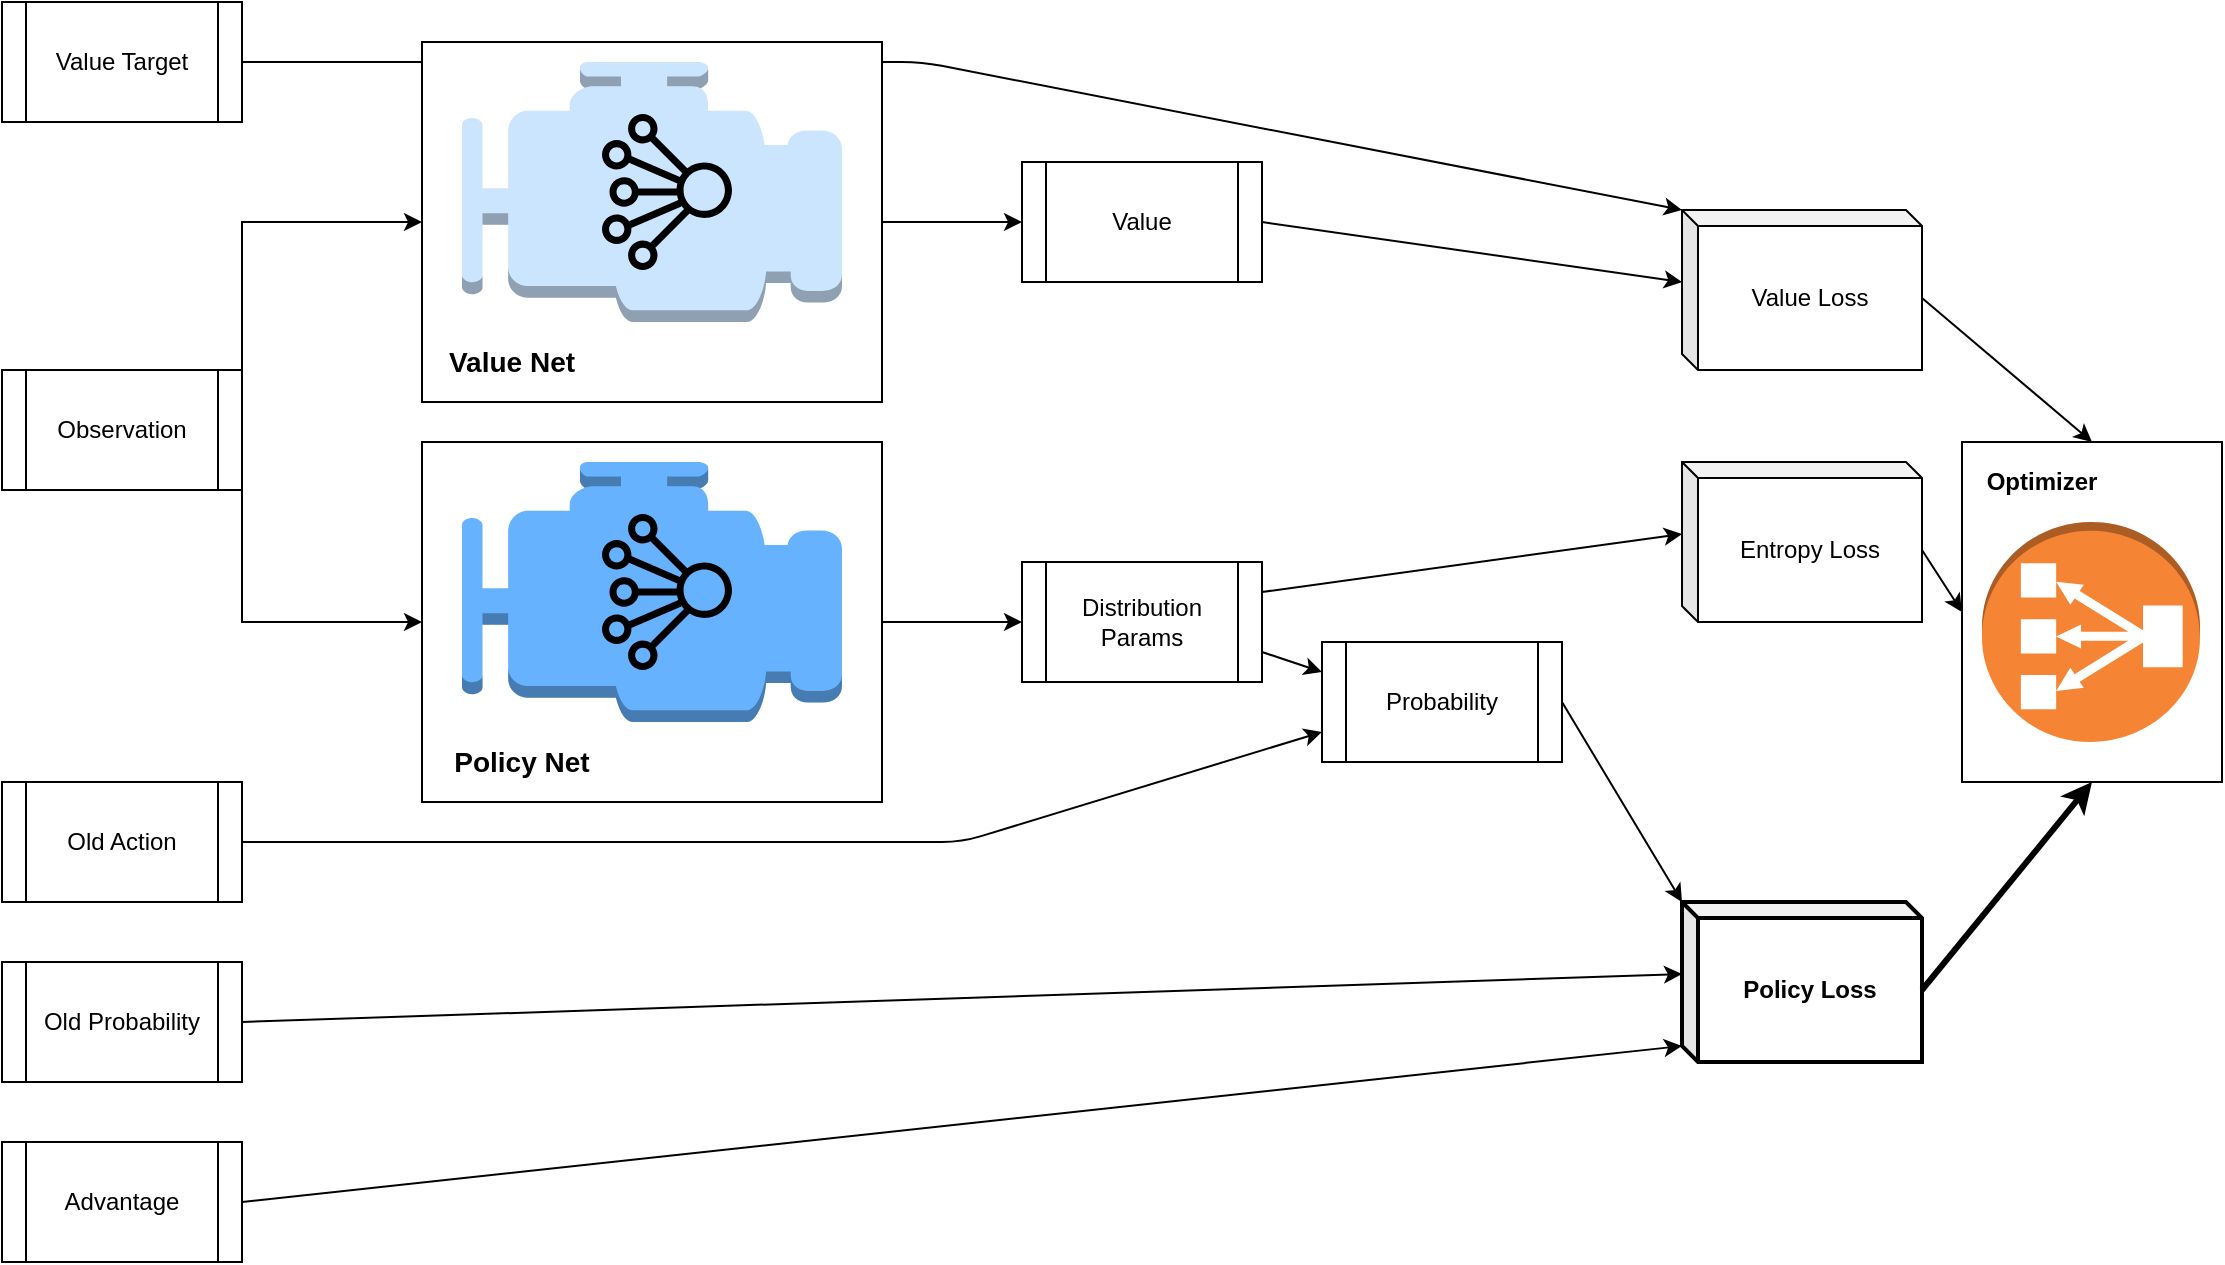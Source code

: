<mxfile version="12.7.1" type="device"><diagram id="C5RBs43oDa-KdzZeNtuy" name="Page-1"><mxGraphModel dx="2066" dy="1169" grid="1" gridSize="10" guides="1" tooltips="1" connect="1" arrows="1" fold="1" page="1" pageScale="1" pageWidth="1169" pageHeight="827" math="0" shadow="0"><root><mxCell id="WIyWlLk6GJQsqaUBKTNV-0"/><mxCell id="WIyWlLk6GJQsqaUBKTNV-1" parent="WIyWlLk6GJQsqaUBKTNV-0"/><mxCell id="mKTV4Rp2f5tbiprEBSP6-98" value="" style="endArrow=classic;html=1;strokeWidth=1;entryX=0;entryY=0;entryDx=0;entryDy=0;entryPerimeter=0;exitX=1;exitY=0.5;exitDx=0;exitDy=0;" parent="WIyWlLk6GJQsqaUBKTNV-1" source="mKTV4Rp2f5tbiprEBSP6-54" target="mKTV4Rp2f5tbiprEBSP6-70" edge="1"><mxGeometry width="50" height="50" relative="1" as="geometry"><mxPoint x="40" y="730" as="sourcePoint"/><mxPoint x="90" y="680" as="targetPoint"/><Array as="points"><mxPoint x="500" y="60"/></Array></mxGeometry></mxCell><mxCell id="mKTV4Rp2f5tbiprEBSP6-78" value="" style="rounded=0;whiteSpace=wrap;html=1;strokeWidth=1;fillColor=#ffffff;gradientColor=none;" parent="WIyWlLk6GJQsqaUBKTNV-1" vertex="1"><mxGeometry x="1020" y="250" width="130" height="170" as="geometry"/></mxCell><mxCell id="mKTV4Rp2f5tbiprEBSP6-95" style="edgeStyle=orthogonalEdgeStyle;rounded=0;orthogonalLoop=1;jettySize=auto;html=1;exitX=1;exitY=0.5;exitDx=0;exitDy=0;strokeWidth=1;" parent="WIyWlLk6GJQsqaUBKTNV-1" source="mKTV4Rp2f5tbiprEBSP6-26" target="mKTV4Rp2f5tbiprEBSP6-16" edge="1"><mxGeometry relative="1" as="geometry"/></mxCell><mxCell id="mKTV4Rp2f5tbiprEBSP6-26" value="" style="rounded=0;whiteSpace=wrap;html=1;fillColor=#ffffff;gradientColor=none;" parent="WIyWlLk6GJQsqaUBKTNV-1" vertex="1"><mxGeometry x="250" y="50" width="230" height="180" as="geometry"/></mxCell><mxCell id="mKTV4Rp2f5tbiprEBSP6-30" value="" style="rounded=0;whiteSpace=wrap;html=1;fillColor=#ffffff;gradientColor=none;" parent="WIyWlLk6GJQsqaUBKTNV-1" vertex="1"><mxGeometry x="250" y="250" width="230" height="180" as="geometry"/></mxCell><mxCell id="mKTV4Rp2f5tbiprEBSP6-94" style="edgeStyle=orthogonalEdgeStyle;rounded=0;orthogonalLoop=1;jettySize=auto;html=1;exitX=1;exitY=1;exitDx=0;exitDy=0;entryX=0;entryY=0.5;entryDx=0;entryDy=0;strokeWidth=1;" parent="WIyWlLk6GJQsqaUBKTNV-1" source="mKTV4Rp2f5tbiprEBSP6-1" target="mKTV4Rp2f5tbiprEBSP6-30" edge="1"><mxGeometry relative="1" as="geometry"/></mxCell><mxCell id="mKTV4Rp2f5tbiprEBSP6-97" style="edgeStyle=orthogonalEdgeStyle;rounded=0;orthogonalLoop=1;jettySize=auto;html=1;exitX=1;exitY=0;exitDx=0;exitDy=0;strokeWidth=1;" parent="WIyWlLk6GJQsqaUBKTNV-1" source="mKTV4Rp2f5tbiprEBSP6-1" target="mKTV4Rp2f5tbiprEBSP6-26" edge="1"><mxGeometry relative="1" as="geometry"/></mxCell><mxCell id="mKTV4Rp2f5tbiprEBSP6-1" value="&lt;div&gt;Observation&lt;/div&gt;" style="shape=process;whiteSpace=wrap;html=1;backgroundOutline=1;" parent="WIyWlLk6GJQsqaUBKTNV-1" vertex="1"><mxGeometry x="40" y="214" width="120" height="60" as="geometry"/></mxCell><mxCell id="mKTV4Rp2f5tbiprEBSP6-11" value="" style="outlineConnect=0;dashed=0;verticalLabelPosition=bottom;verticalAlign=top;align=center;html=1;shape=mxgraph.aws3.emr_engine;fillColor=#CCE5FF;strokeColor=#b85450;" parent="WIyWlLk6GJQsqaUBKTNV-1" vertex="1"><mxGeometry x="270" y="60" width="190" height="130" as="geometry"/></mxCell><mxCell id="mKTV4Rp2f5tbiprEBSP6-12" value="Distribution&lt;br&gt;Params" style="shape=process;whiteSpace=wrap;html=1;backgroundOutline=1;" parent="WIyWlLk6GJQsqaUBKTNV-1" vertex="1"><mxGeometry x="550" y="310" width="120" height="60" as="geometry"/></mxCell><mxCell id="mKTV4Rp2f5tbiprEBSP6-13" value="Old Action" style="shape=process;whiteSpace=wrap;html=1;backgroundOutline=1;" parent="WIyWlLk6GJQsqaUBKTNV-1" vertex="1"><mxGeometry x="40" y="420" width="120" height="60" as="geometry"/></mxCell><mxCell id="mKTV4Rp2f5tbiprEBSP6-15" value="" style="outlineConnect=0;fontColor=#232F3E;gradientColor=none;fillColor=#000000;strokeColor=none;dashed=0;verticalLabelPosition=bottom;verticalAlign=top;align=center;html=1;fontSize=12;fontStyle=0;aspect=fixed;pointerEvents=1;shape=mxgraph.aws4.iot_analytics_channel;" parent="WIyWlLk6GJQsqaUBKTNV-1" vertex="1"><mxGeometry x="340" y="86" width="65" height="78" as="geometry"/></mxCell><mxCell id="mKTV4Rp2f5tbiprEBSP6-16" value="Value" style="shape=process;whiteSpace=wrap;html=1;backgroundOutline=1;" parent="WIyWlLk6GJQsqaUBKTNV-1" vertex="1"><mxGeometry x="550" y="110" width="120" height="60" as="geometry"/></mxCell><mxCell id="mKTV4Rp2f5tbiprEBSP6-17" value="Old Probability" style="shape=process;whiteSpace=wrap;html=1;backgroundOutline=1;" parent="WIyWlLk6GJQsqaUBKTNV-1" vertex="1"><mxGeometry x="40" y="510" width="120" height="60" as="geometry"/></mxCell><mxCell id="mKTV4Rp2f5tbiprEBSP6-27" value="&lt;b&gt;&lt;font style=&quot;font-size: 14px&quot;&gt;Value Net&lt;/font&gt;&lt;/b&gt;" style="text;html=1;strokeColor=none;fillColor=none;align=center;verticalAlign=middle;whiteSpace=wrap;rounded=0;" parent="WIyWlLk6GJQsqaUBKTNV-1" vertex="1"><mxGeometry x="260" y="200" width="70" height="20" as="geometry"/></mxCell><mxCell id="mKTV4Rp2f5tbiprEBSP6-28" value="" style="outlineConnect=0;dashed=0;verticalLabelPosition=bottom;verticalAlign=top;align=center;html=1;shape=mxgraph.aws3.emr_engine;fillColor=#66B2FF;strokeColor=#b85450;" parent="WIyWlLk6GJQsqaUBKTNV-1" vertex="1"><mxGeometry x="270" y="260" width="190" height="130" as="geometry"/></mxCell><mxCell id="mKTV4Rp2f5tbiprEBSP6-29" value="" style="outlineConnect=0;fontColor=#232F3E;gradientColor=none;fillColor=#000000;strokeColor=none;dashed=0;verticalLabelPosition=bottom;verticalAlign=top;align=center;html=1;fontSize=12;fontStyle=0;aspect=fixed;pointerEvents=1;shape=mxgraph.aws4.iot_analytics_channel;" parent="WIyWlLk6GJQsqaUBKTNV-1" vertex="1"><mxGeometry x="340" y="286" width="65" height="78" as="geometry"/></mxCell><mxCell id="mKTV4Rp2f5tbiprEBSP6-31" value="&lt;b&gt;&lt;font style=&quot;font-size: 14px&quot;&gt;Policy Net&lt;/font&gt;&lt;/b&gt;" style="text;html=1;strokeColor=none;fillColor=none;align=center;verticalAlign=middle;whiteSpace=wrap;rounded=0;" parent="WIyWlLk6GJQsqaUBKTNV-1" vertex="1"><mxGeometry x="260" y="400" width="80" height="20" as="geometry"/></mxCell><mxCell id="mKTV4Rp2f5tbiprEBSP6-54" value="Value Target" style="shape=process;whiteSpace=wrap;html=1;backgroundOutline=1;fillColor=none;gradientColor=none;" parent="WIyWlLk6GJQsqaUBKTNV-1" vertex="1"><mxGeometry x="40" y="30" width="120" height="60" as="geometry"/></mxCell><mxCell id="mKTV4Rp2f5tbiprEBSP6-55" value="Advantage" style="shape=process;whiteSpace=wrap;html=1;backgroundOutline=1;fillColor=none;gradientColor=none;" parent="WIyWlLk6GJQsqaUBKTNV-1" vertex="1"><mxGeometry x="40" y="600" width="120" height="60" as="geometry"/></mxCell><mxCell id="mKTV4Rp2f5tbiprEBSP6-67" value="Probability" style="shape=process;whiteSpace=wrap;html=1;backgroundOutline=1;fillColor=#ffffff;gradientColor=none;" parent="WIyWlLk6GJQsqaUBKTNV-1" vertex="1"><mxGeometry x="700" y="350" width="120" height="60" as="geometry"/></mxCell><mxCell id="mKTV4Rp2f5tbiprEBSP6-69" value="&lt;b&gt;Policy Loss&lt;/b&gt;" style="shape=cube;whiteSpace=wrap;html=1;boundedLbl=1;backgroundOutline=1;darkOpacity=0.05;darkOpacity2=0.1;fillColor=#ffffff;gradientColor=none;size=8;strokeWidth=2;" parent="WIyWlLk6GJQsqaUBKTNV-1" vertex="1"><mxGeometry x="880" y="480" width="120" height="80" as="geometry"/></mxCell><mxCell id="mKTV4Rp2f5tbiprEBSP6-70" value="Value Loss" style="shape=cube;whiteSpace=wrap;html=1;boundedLbl=1;backgroundOutline=1;darkOpacity=0.05;darkOpacity2=0.1;fillColor=#ffffff;gradientColor=none;size=8;" parent="WIyWlLk6GJQsqaUBKTNV-1" vertex="1"><mxGeometry x="880" y="134" width="120" height="80" as="geometry"/></mxCell><mxCell id="mKTV4Rp2f5tbiprEBSP6-71" value="Entropy Loss" style="shape=cube;whiteSpace=wrap;html=1;boundedLbl=1;backgroundOutline=1;darkOpacity=0.05;darkOpacity2=0.1;fillColor=#ffffff;gradientColor=none;size=8;" parent="WIyWlLk6GJQsqaUBKTNV-1" vertex="1"><mxGeometry x="880" y="260" width="120" height="80" as="geometry"/></mxCell><mxCell id="mKTV4Rp2f5tbiprEBSP6-76" value="" style="outlineConnect=0;dashed=0;verticalLabelPosition=bottom;verticalAlign=top;align=center;html=1;shape=mxgraph.aws3.classic_load_balancer;fillColor=#F58534;gradientColor=none;strokeWidth=2;rotation=-180;" parent="WIyWlLk6GJQsqaUBKTNV-1" vertex="1"><mxGeometry x="1030" y="290" width="109" height="110" as="geometry"/></mxCell><mxCell id="mKTV4Rp2f5tbiprEBSP6-77" value="&lt;b&gt;Optimizer&lt;/b&gt;" style="text;html=1;strokeColor=none;fillColor=none;align=center;verticalAlign=middle;whiteSpace=wrap;rounded=0;" parent="WIyWlLk6GJQsqaUBKTNV-1" vertex="1"><mxGeometry x="1040" y="260" width="40" height="20" as="geometry"/></mxCell><mxCell id="mKTV4Rp2f5tbiprEBSP6-79" value="" style="endArrow=classic;html=1;strokeWidth=3;entryX=0.5;entryY=1;entryDx=0;entryDy=0;exitX=0;exitY=0;exitDx=120;exitDy=44;exitPerimeter=0;" parent="WIyWlLk6GJQsqaUBKTNV-1" source="mKTV4Rp2f5tbiprEBSP6-69" target="mKTV4Rp2f5tbiprEBSP6-78" edge="1"><mxGeometry width="50" height="50" relative="1" as="geometry"><mxPoint x="40" y="730" as="sourcePoint"/><mxPoint x="90" y="680" as="targetPoint"/></mxGeometry></mxCell><mxCell id="mKTV4Rp2f5tbiprEBSP6-80" value="" style="endArrow=classic;html=1;strokeWidth=1;exitX=0;exitY=0;exitDx=120;exitDy=44;exitPerimeter=0;entryX=0.5;entryY=0;entryDx=0;entryDy=0;" parent="WIyWlLk6GJQsqaUBKTNV-1" source="mKTV4Rp2f5tbiprEBSP6-70" target="mKTV4Rp2f5tbiprEBSP6-78" edge="1"><mxGeometry width="50" height="50" relative="1" as="geometry"><mxPoint x="40" y="730" as="sourcePoint"/><mxPoint x="1090" y="240" as="targetPoint"/></mxGeometry></mxCell><mxCell id="mKTV4Rp2f5tbiprEBSP6-81" value="" style="endArrow=classic;html=1;strokeWidth=1;entryX=0;entryY=0.5;entryDx=0;entryDy=0;exitX=0;exitY=0;exitDx=120;exitDy=44;exitPerimeter=0;" parent="WIyWlLk6GJQsqaUBKTNV-1" source="mKTV4Rp2f5tbiprEBSP6-71" target="mKTV4Rp2f5tbiprEBSP6-78" edge="1"><mxGeometry width="50" height="50" relative="1" as="geometry"><mxPoint x="40" y="730" as="sourcePoint"/><mxPoint x="90" y="680" as="targetPoint"/></mxGeometry></mxCell><mxCell id="mKTV4Rp2f5tbiprEBSP6-84" value="" style="endArrow=classic;html=1;strokeWidth=1;entryX=0;entryY=0;entryDx=0;entryDy=72;entryPerimeter=0;exitX=1;exitY=0.5;exitDx=0;exitDy=0;" parent="WIyWlLk6GJQsqaUBKTNV-1" source="mKTV4Rp2f5tbiprEBSP6-55" target="mKTV4Rp2f5tbiprEBSP6-69" edge="1"><mxGeometry width="50" height="50" relative="1" as="geometry"><mxPoint x="40" y="730" as="sourcePoint"/><mxPoint x="90" y="680" as="targetPoint"/></mxGeometry></mxCell><mxCell id="mKTV4Rp2f5tbiprEBSP6-85" value="" style="endArrow=classic;html=1;strokeWidth=1;entryX=0;entryY=0;entryDx=0;entryDy=36;entryPerimeter=0;exitX=1;exitY=0.5;exitDx=0;exitDy=0;" parent="WIyWlLk6GJQsqaUBKTNV-1" source="mKTV4Rp2f5tbiprEBSP6-17" target="mKTV4Rp2f5tbiprEBSP6-69" edge="1"><mxGeometry width="50" height="50" relative="1" as="geometry"><mxPoint x="170" y="640" as="sourcePoint"/><mxPoint x="890" y="562" as="targetPoint"/></mxGeometry></mxCell><mxCell id="mKTV4Rp2f5tbiprEBSP6-86" value="" style="endArrow=classic;html=1;strokeWidth=1;entryX=0;entryY=0.75;entryDx=0;entryDy=0;exitX=1;exitY=0.5;exitDx=0;exitDy=0;" parent="WIyWlLk6GJQsqaUBKTNV-1" source="mKTV4Rp2f5tbiprEBSP6-13" target="mKTV4Rp2f5tbiprEBSP6-67" edge="1"><mxGeometry width="50" height="50" relative="1" as="geometry"><mxPoint x="170" y="550" as="sourcePoint"/><mxPoint x="890" y="526" as="targetPoint"/><Array as="points"><mxPoint x="520" y="450"/></Array></mxGeometry></mxCell><mxCell id="mKTV4Rp2f5tbiprEBSP6-88" value="" style="endArrow=classic;html=1;strokeWidth=1;entryX=0;entryY=0.5;entryDx=0;entryDy=0;exitX=1;exitY=0.5;exitDx=0;exitDy=0;" parent="WIyWlLk6GJQsqaUBKTNV-1" source="mKTV4Rp2f5tbiprEBSP6-30" target="mKTV4Rp2f5tbiprEBSP6-12" edge="1"><mxGeometry width="50" height="50" relative="1" as="geometry"><mxPoint x="40" y="730" as="sourcePoint"/><mxPoint x="90" y="680" as="targetPoint"/></mxGeometry></mxCell><mxCell id="mKTV4Rp2f5tbiprEBSP6-89" value="" style="endArrow=classic;html=1;strokeWidth=1;entryX=0;entryY=0.25;entryDx=0;entryDy=0;exitX=1;exitY=0.75;exitDx=0;exitDy=0;" parent="WIyWlLk6GJQsqaUBKTNV-1" source="mKTV4Rp2f5tbiprEBSP6-12" target="mKTV4Rp2f5tbiprEBSP6-67" edge="1"><mxGeometry width="50" height="50" relative="1" as="geometry"><mxPoint x="40" y="730" as="sourcePoint"/><mxPoint x="90" y="680" as="targetPoint"/></mxGeometry></mxCell><mxCell id="mKTV4Rp2f5tbiprEBSP6-96" value="" style="endArrow=classic;html=1;strokeWidth=1;entryX=0;entryY=0;entryDx=0;entryDy=36;entryPerimeter=0;exitX=1;exitY=0.5;exitDx=0;exitDy=0;" parent="WIyWlLk6GJQsqaUBKTNV-1" source="mKTV4Rp2f5tbiprEBSP6-16" target="mKTV4Rp2f5tbiprEBSP6-70" edge="1"><mxGeometry width="50" height="50" relative="1" as="geometry"><mxPoint x="40" y="730" as="sourcePoint"/><mxPoint x="90" y="680" as="targetPoint"/></mxGeometry></mxCell><mxCell id="mKTV4Rp2f5tbiprEBSP6-99" value="" style="endArrow=classic;html=1;strokeWidth=1;entryX=0;entryY=0;entryDx=0;entryDy=0;entryPerimeter=0;exitX=1;exitY=0.5;exitDx=0;exitDy=0;" parent="WIyWlLk6GJQsqaUBKTNV-1" source="mKTV4Rp2f5tbiprEBSP6-67" target="mKTV4Rp2f5tbiprEBSP6-69" edge="1"><mxGeometry width="50" height="50" relative="1" as="geometry"><mxPoint x="40" y="730" as="sourcePoint"/><mxPoint x="90" y="680" as="targetPoint"/></mxGeometry></mxCell><mxCell id="TvdnWjhTa1FdpdMhd8WO-0" value="" style="endArrow=classic;html=1;entryX=0;entryY=0;entryDx=0;entryDy=36;entryPerimeter=0;exitX=1;exitY=0.25;exitDx=0;exitDy=0;" edge="1" parent="WIyWlLk6GJQsqaUBKTNV-1" source="mKTV4Rp2f5tbiprEBSP6-12" target="mKTV4Rp2f5tbiprEBSP6-71"><mxGeometry width="50" height="50" relative="1" as="geometry"><mxPoint x="40" y="730" as="sourcePoint"/><mxPoint x="90" y="680" as="targetPoint"/></mxGeometry></mxCell></root></mxGraphModel></diagram></mxfile>